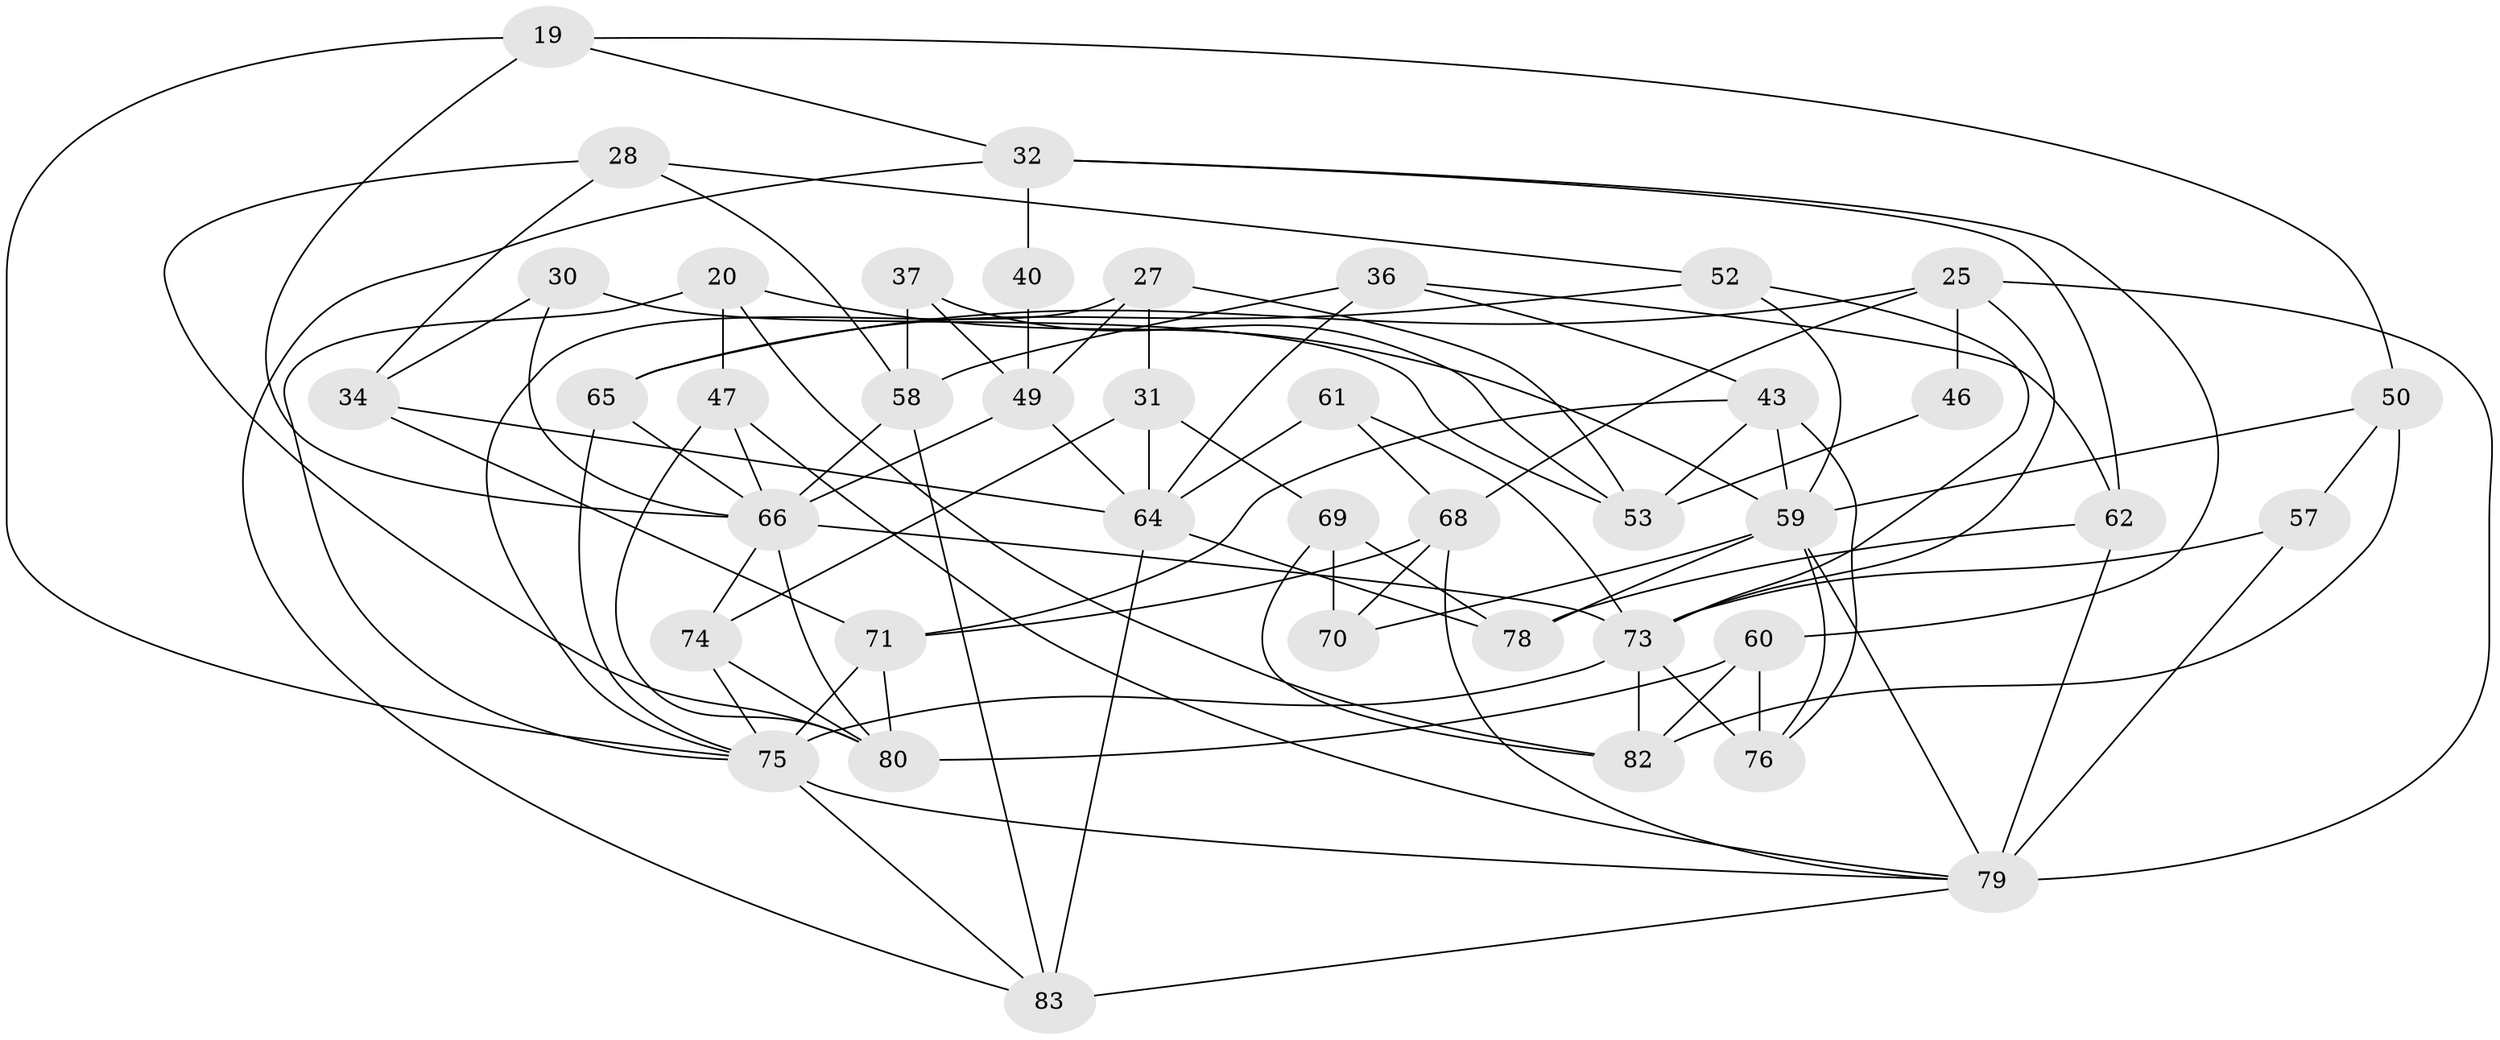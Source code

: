 // original degree distribution, {4: 1.0}
// Generated by graph-tools (version 1.1) at 2025/57/03/09/25 04:57:45]
// undirected, 41 vertices, 96 edges
graph export_dot {
graph [start="1"]
  node [color=gray90,style=filled];
  19;
  20;
  25 [super="+22"];
  27;
  28;
  30;
  31;
  32 [super="+16"];
  34;
  36;
  37;
  40;
  43 [super="+2"];
  46;
  47;
  49 [super="+35"];
  50;
  52;
  53 [super="+39+3"];
  57;
  58 [super="+26"];
  59 [super="+1+12+54"];
  60 [super="+45"];
  61;
  62 [super="+42"];
  64 [super="+24"];
  65;
  66 [super="+51"];
  68 [super="+14"];
  69;
  70;
  71 [super="+17"];
  73 [super="+9+63+13+48"];
  74;
  75 [super="+67"];
  76 [super="+23"];
  78;
  79 [super="+56+41"];
  80 [super="+5+77"];
  82 [super="+81"];
  83 [super="+72"];
  19 -- 50;
  19 -- 32;
  19 -- 66;
  19 -- 75;
  20 -- 47;
  20 -- 59;
  20 -- 82;
  20 -- 75;
  25 -- 46 [weight=2];
  25 -- 65;
  25 -- 68;
  25 -- 79;
  25 -- 73;
  27 -- 31;
  27 -- 53;
  27 -- 49;
  27 -- 75;
  28 -- 52;
  28 -- 58;
  28 -- 34;
  28 -- 80;
  30 -- 34;
  30 -- 53 [weight=2];
  30 -- 66;
  31 -- 74;
  31 -- 69;
  31 -- 64;
  32 -- 40 [weight=2];
  32 -- 62;
  32 -- 83;
  32 -- 60;
  34 -- 64;
  34 -- 71;
  36 -- 43;
  36 -- 62;
  36 -- 64;
  36 -- 58;
  37 -- 49;
  37 -- 53 [weight=2];
  37 -- 58;
  40 -- 49 [weight=2];
  43 -- 53;
  43 -- 59 [weight=2];
  43 -- 76;
  43 -- 71;
  46 -- 53 [weight=2];
  47 -- 79;
  47 -- 66;
  47 -- 80;
  49 -- 64;
  49 -- 66;
  50 -- 82;
  50 -- 57;
  50 -- 59;
  52 -- 73;
  52 -- 65;
  52 -- 59;
  57 -- 73 [weight=2];
  57 -- 79;
  58 -- 83;
  58 -- 66 [weight=2];
  59 -- 78;
  59 -- 76;
  59 -- 70;
  59 -- 79 [weight=2];
  60 -- 76 [weight=2];
  60 -- 82 [weight=2];
  60 -- 80 [weight=3];
  61 -- 68;
  61 -- 73 [weight=2];
  61 -- 64;
  62 -- 79 [weight=3];
  62 -- 78;
  64 -- 83 [weight=2];
  64 -- 78;
  65 -- 75;
  65 -- 66;
  66 -- 80;
  66 -- 73 [weight=3];
  66 -- 74;
  68 -- 71;
  68 -- 70 [weight=2];
  68 -- 79;
  69 -- 70;
  69 -- 78;
  69 -- 82;
  71 -- 75 [weight=2];
  71 -- 80;
  73 -- 75 [weight=4];
  73 -- 76 [weight=2];
  73 -- 82;
  74 -- 80;
  74 -- 75;
  75 -- 79 [weight=2];
  75 -- 83;
  79 -- 83;
}
